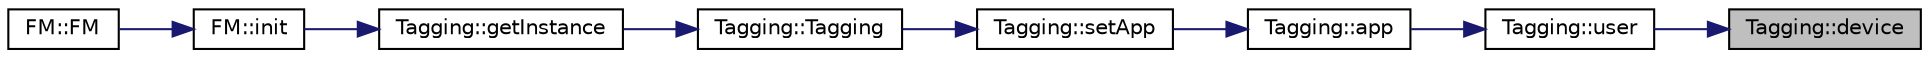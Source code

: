 digraph "Tagging::device"
{
 // INTERACTIVE_SVG=YES
 // LATEX_PDF_SIZE
  edge [fontname="Helvetica",fontsize="10",labelfontname="Helvetica",labelfontsize="10"];
  node [fontname="Helvetica",fontsize="10",shape=record];
  rankdir="RL";
  Node35 [label="Tagging::device",height=0.2,width=0.4,color="black", fillcolor="grey75", style="filled", fontcolor="black",tooltip=" "];
  Node35 -> Node36 [dir="back",color="midnightblue",fontsize="10",style="solid",fontname="Helvetica"];
  Node36 [label="Tagging::user",height=0.2,width=0.4,color="black", fillcolor="white", style="filled",URL="$class_tagging.html#a1e2dc1231e33e88810cf1a72bd5da1c9",tooltip=" "];
  Node36 -> Node37 [dir="back",color="midnightblue",fontsize="10",style="solid",fontname="Helvetica"];
  Node37 [label="Tagging::app",height=0.2,width=0.4,color="black", fillcolor="white", style="filled",URL="$class_tagging.html#a2cde86115e636c337a11765f62daf776",tooltip=" "];
  Node37 -> Node38 [dir="back",color="midnightblue",fontsize="10",style="solid",fontname="Helvetica"];
  Node38 [label="Tagging::setApp",height=0.2,width=0.4,color="black", fillcolor="white", style="filled",URL="$class_tagging.html#a8a55be08de02a70703ab5fae75de480b",tooltip=" "];
  Node38 -> Node39 [dir="back",color="midnightblue",fontsize="10",style="solid",fontname="Helvetica"];
  Node39 [label="Tagging::Tagging",height=0.2,width=0.4,color="black", fillcolor="white", style="filled",URL="$class_tagging.html#afe9c4358af8707d5024dcfb40d67d438",tooltip=" "];
  Node39 -> Node40 [dir="back",color="midnightblue",fontsize="10",style="solid",fontname="Helvetica"];
  Node40 [label="Tagging::getInstance",height=0.2,width=0.4,color="black", fillcolor="white", style="filled",URL="$class_tagging.html#a7e834244f19d8e0873f728325a8a100a",tooltip=" "];
  Node40 -> Node41 [dir="back",color="midnightblue",fontsize="10",style="solid",fontname="Helvetica"];
  Node41 [label="FM::init",height=0.2,width=0.4,color="black", fillcolor="white", style="filled",URL="$class_f_m.html#a2963953441035d07e786165e7fa31d27",tooltip=" "];
  Node41 -> Node42 [dir="back",color="midnightblue",fontsize="10",style="solid",fontname="Helvetica"];
  Node42 [label="FM::FM",height=0.2,width=0.4,color="black", fillcolor="white", style="filled",URL="$class_f_m.html#a407bfd40f7070f79a04386a2332ecd59",tooltip=" "];
}
